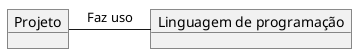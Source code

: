 @startuml mod01ima02
object "Projeto" as o1
object "Linguagem de programação" as o2
o1 - o2 : Faz uso 
@enduml